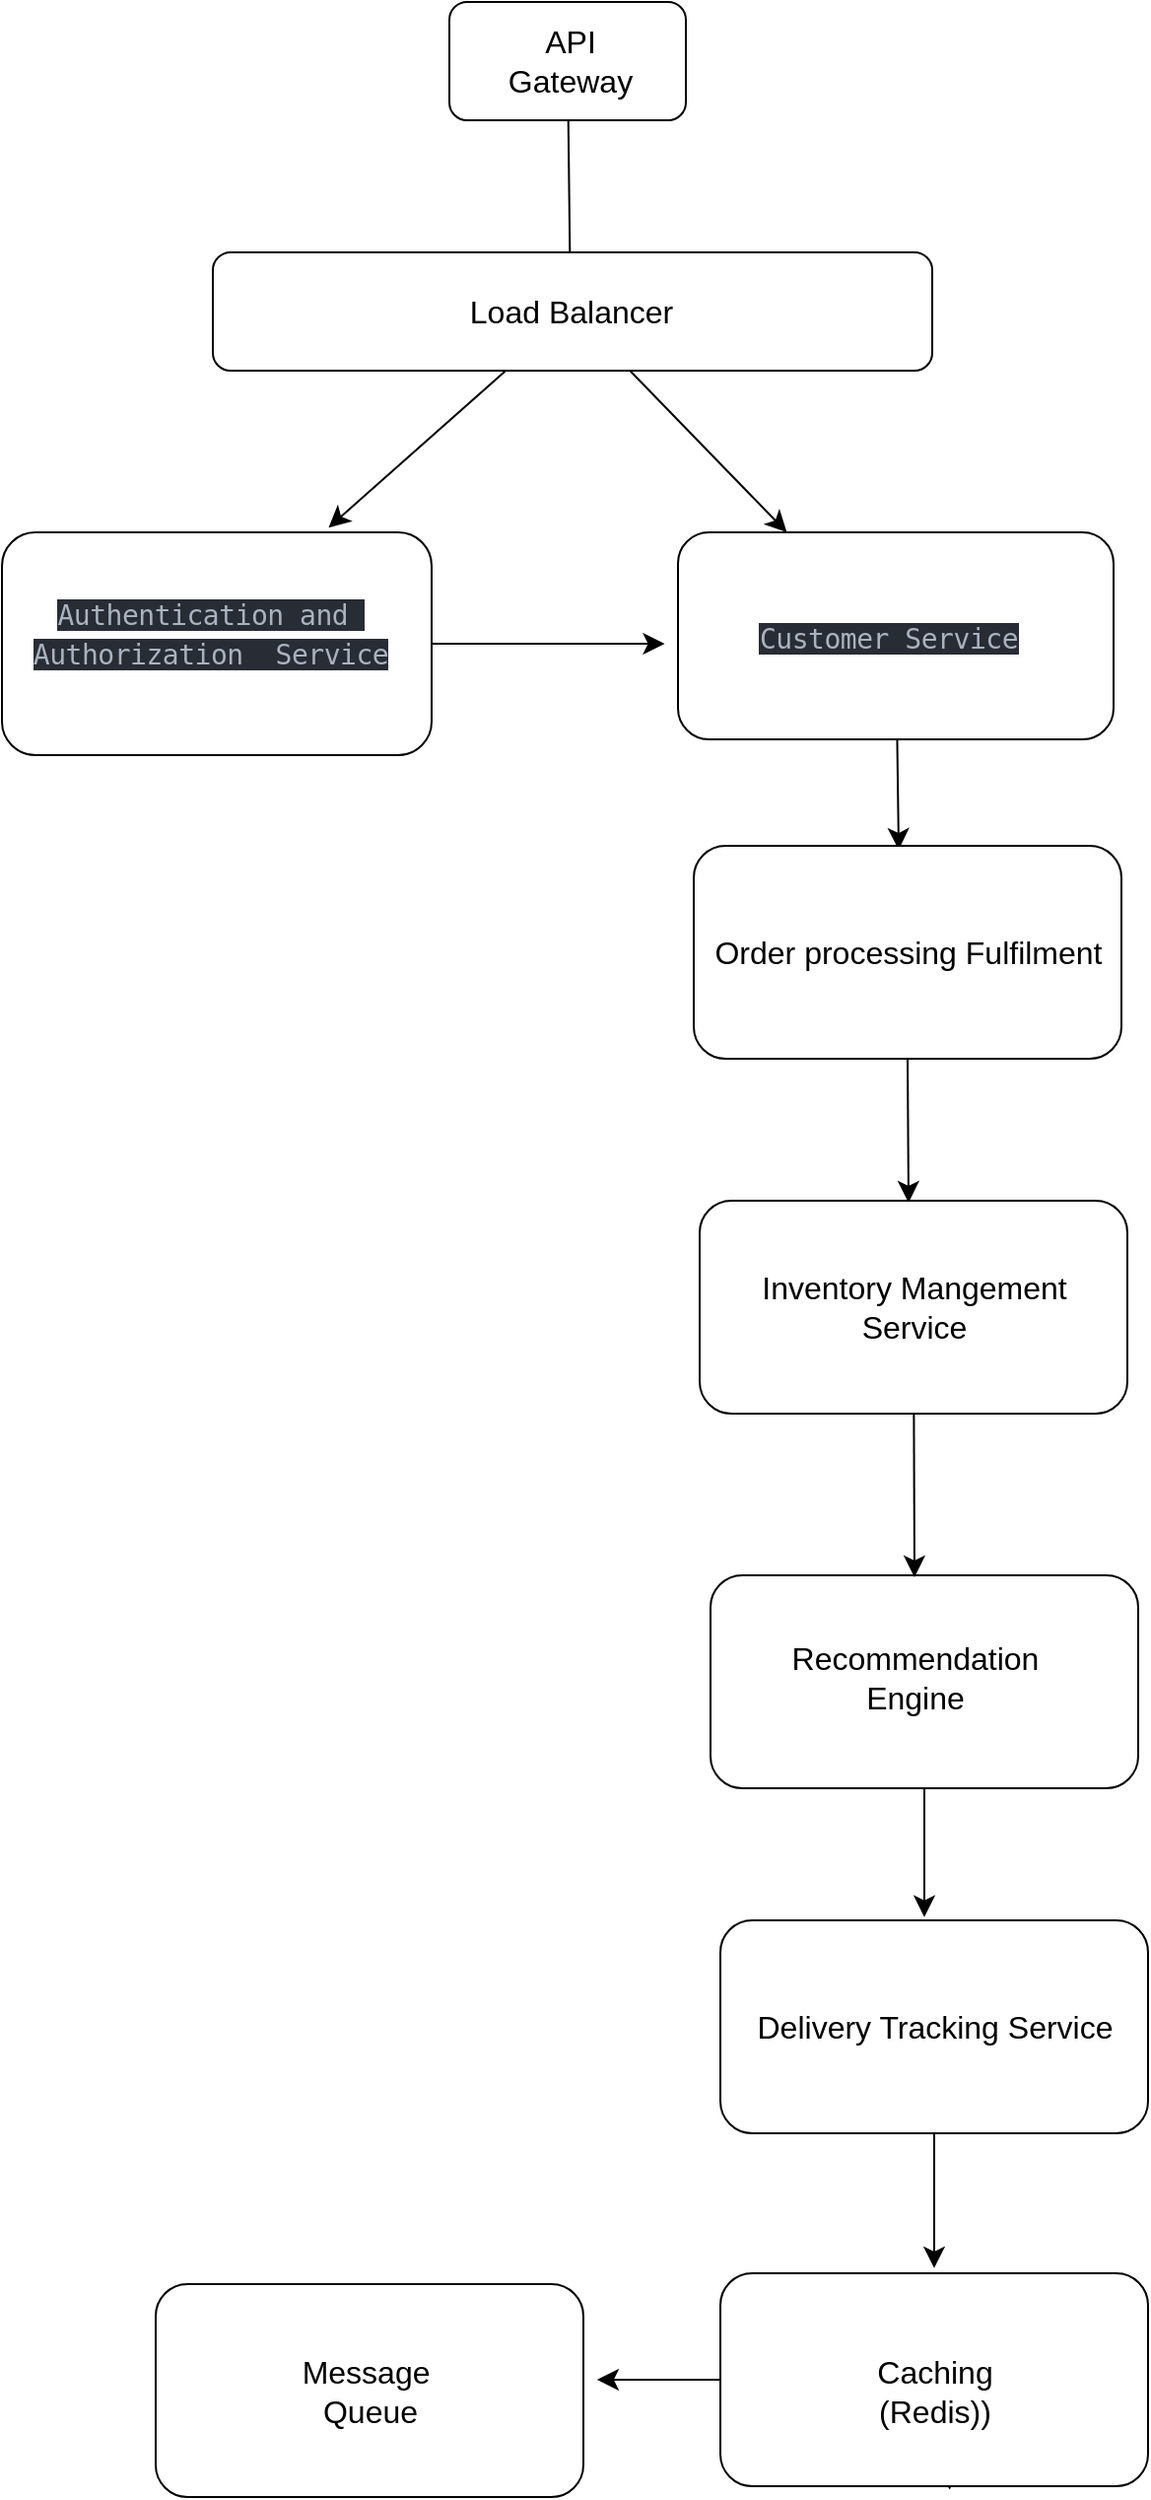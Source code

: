 <mxfile version="24.2.5" type="github">
  <diagram name="Page-1" id="S2Zd7SUTDXQVfa4Ri9lw">
    <mxGraphModel dx="1390" dy="1088" grid="0" gridSize="10" guides="1" tooltips="1" connect="1" arrows="1" fold="1" page="0" pageScale="1" pageWidth="850" pageHeight="1100" math="0" shadow="0">
      <root>
        <mxCell id="0" />
        <mxCell id="1" parent="0" />
        <mxCell id="B4yxiOCJZMTcJZR9WHJV-15" value="" style="edgeStyle=none;curved=1;rounded=0;orthogonalLoop=1;jettySize=auto;html=1;fontSize=12;startSize=8;endSize=8;" edge="1" parent="1" source="B4yxiOCJZMTcJZR9WHJV-1" target="B4yxiOCJZMTcJZR9WHJV-5">
          <mxGeometry relative="1" as="geometry" />
        </mxCell>
        <mxCell id="B4yxiOCJZMTcJZR9WHJV-1" value="" style="rounded=1;whiteSpace=wrap;html=1;" vertex="1" parent="1">
          <mxGeometry x="252" y="41" width="120" height="60" as="geometry" />
        </mxCell>
        <mxCell id="B4yxiOCJZMTcJZR9WHJV-2" value="API Gateway" style="text;strokeColor=none;fillColor=none;html=1;align=center;verticalAlign=middle;whiteSpace=wrap;rounded=0;fontSize=16;" vertex="1" parent="1">
          <mxGeometry x="279" y="56" width="69" height="30" as="geometry" />
        </mxCell>
        <mxCell id="B4yxiOCJZMTcJZR9WHJV-3" value="" style="endArrow=none;html=1;rounded=0;fontSize=12;startSize=8;endSize=8;curved=1;" edge="1" parent="1" target="B4yxiOCJZMTcJZR9WHJV-4">
          <mxGeometry width="50" height="50" relative="1" as="geometry">
            <mxPoint x="316" y="170" as="sourcePoint" />
            <mxPoint x="316" y="101" as="targetPoint" />
          </mxGeometry>
        </mxCell>
        <mxCell id="B4yxiOCJZMTcJZR9WHJV-16" style="edgeStyle=none;curved=1;rounded=0;orthogonalLoop=1;jettySize=auto;html=1;fontSize=12;startSize=8;endSize=8;" edge="1" parent="1" source="B4yxiOCJZMTcJZR9WHJV-4">
          <mxGeometry relative="1" as="geometry">
            <mxPoint x="190.762" y="307.571" as="targetPoint" />
          </mxGeometry>
        </mxCell>
        <mxCell id="B4yxiOCJZMTcJZR9WHJV-17" style="edgeStyle=none;curved=1;rounded=0;orthogonalLoop=1;jettySize=auto;html=1;entryX=0.25;entryY=0;entryDx=0;entryDy=0;fontSize=12;startSize=8;endSize=8;" edge="1" parent="1" source="B4yxiOCJZMTcJZR9WHJV-4" target="B4yxiOCJZMTcJZR9WHJV-12">
          <mxGeometry relative="1" as="geometry" />
        </mxCell>
        <mxCell id="B4yxiOCJZMTcJZR9WHJV-4" value="" style="rounded=1;whiteSpace=wrap;html=1;" vertex="1" parent="1">
          <mxGeometry x="132" y="168" width="365" height="60" as="geometry" />
        </mxCell>
        <mxCell id="B4yxiOCJZMTcJZR9WHJV-5" value="Load Balancer" style="text;html=1;align=center;verticalAlign=middle;whiteSpace=wrap;rounded=0;fontSize=16;" vertex="1" parent="1">
          <mxGeometry x="238.5" y="183" width="150" height="30" as="geometry" />
        </mxCell>
        <mxCell id="B4yxiOCJZMTcJZR9WHJV-8" style="edgeStyle=none;curved=1;rounded=0;orthogonalLoop=1;jettySize=auto;html=1;exitX=0.25;exitY=1;exitDx=0;exitDy=0;entryX=0.298;entryY=1.016;entryDx=0;entryDy=0;entryPerimeter=0;fontSize=12;startSize=8;endSize=8;" edge="1" parent="1">
          <mxGeometry relative="1" as="geometry">
            <mxPoint x="110.5" y="415" as="sourcePoint" />
            <mxPoint x="120.388" y="417.048" as="targetPoint" />
          </mxGeometry>
        </mxCell>
        <mxCell id="B4yxiOCJZMTcJZR9WHJV-18" style="edgeStyle=none;curved=1;rounded=0;orthogonalLoop=1;jettySize=auto;html=1;fontSize=12;startSize=8;endSize=8;" edge="1" parent="1" source="B4yxiOCJZMTcJZR9WHJV-9">
          <mxGeometry relative="1" as="geometry">
            <mxPoint x="361.238" y="366.5" as="targetPoint" />
          </mxGeometry>
        </mxCell>
        <mxCell id="B4yxiOCJZMTcJZR9WHJV-9" value="" style="rounded=1;whiteSpace=wrap;html=1;" vertex="1" parent="1">
          <mxGeometry x="25" y="310" width="218" height="113" as="geometry" />
        </mxCell>
        <mxCell id="B4yxiOCJZMTcJZR9WHJV-11" value="&lt;span style=&quot;color: rgb(171, 178, 191); font-family: &amp;quot;Fira Code&amp;quot;, &amp;quot;Fira Mono&amp;quot;, Menlo, Consolas, &amp;quot;DejaVu Sans Mono&amp;quot;, monospace; font-size: 14px; letter-spacing: -0.24px; text-align: left; white-space: pre; background-color: rgb(40, 44, 52);&quot;&gt;Authentication and &lt;/span&gt;&lt;div style=&quot;text-align: left;&quot;&gt;&lt;font face=&quot;Fira Code, Fira Mono, Menlo, Consolas, DejaVu Sans Mono, monospace&quot; color=&quot;#abb2bf&quot;&gt;&lt;span style=&quot;font-size: 14px; letter-spacing: -0.24px; white-space: pre; background-color: rgb(40, 44, 52);&quot;&gt;Authorization  Service&lt;/span&gt;&lt;/font&gt;&lt;/div&gt;" style="text;html=1;align=center;verticalAlign=middle;whiteSpace=wrap;rounded=0;fontSize=16;" vertex="1" parent="1">
          <mxGeometry x="38" y="346" width="186" height="30" as="geometry" />
        </mxCell>
        <mxCell id="B4yxiOCJZMTcJZR9WHJV-20" style="edgeStyle=none;curved=1;rounded=0;orthogonalLoop=1;jettySize=auto;html=1;fontSize=12;startSize=8;endSize=8;" edge="1" parent="1" source="B4yxiOCJZMTcJZR9WHJV-12">
          <mxGeometry relative="1" as="geometry">
            <mxPoint x="480" y="471" as="targetPoint" />
          </mxGeometry>
        </mxCell>
        <mxCell id="B4yxiOCJZMTcJZR9WHJV-12" value="" style="rounded=1;whiteSpace=wrap;html=1;" vertex="1" parent="1">
          <mxGeometry x="368" y="310" width="221" height="105" as="geometry" />
        </mxCell>
        <mxCell id="B4yxiOCJZMTcJZR9WHJV-13" value="&lt;div style=&quot;text-align: left;&quot;&gt;&lt;font face=&quot;Fira Code, Fira Mono, Menlo, Consolas, DejaVu Sans Mono, monospace&quot; color=&quot;#abb2bf&quot;&gt;&lt;span style=&quot;font-size: 14px; letter-spacing: -0.24px; white-space: pre; background-color: rgb(40, 44, 52);&quot;&gt;Customer Service&lt;/span&gt;&lt;/font&gt;&lt;/div&gt;" style="text;html=1;align=center;verticalAlign=middle;whiteSpace=wrap;rounded=0;fontSize=16;" vertex="1" parent="1">
          <mxGeometry x="389.5" y="327.75" width="169.5" height="69.5" as="geometry" />
        </mxCell>
        <mxCell id="B4yxiOCJZMTcJZR9WHJV-23" style="edgeStyle=none;curved=1;rounded=0;orthogonalLoop=1;jettySize=auto;html=1;exitX=0.5;exitY=1;exitDx=0;exitDy=0;fontSize=12;startSize=8;endSize=8;" edge="1" parent="1" source="B4yxiOCJZMTcJZR9WHJV-19">
          <mxGeometry relative="1" as="geometry">
            <mxPoint x="485" y="650" as="targetPoint" />
          </mxGeometry>
        </mxCell>
        <mxCell id="B4yxiOCJZMTcJZR9WHJV-19" value="" style="rounded=1;whiteSpace=wrap;html=1;" vertex="1" parent="1">
          <mxGeometry x="376" y="469" width="217" height="108" as="geometry" />
        </mxCell>
        <mxCell id="B4yxiOCJZMTcJZR9WHJV-22" value="Order processing Fulfilment" style="text;html=1;align=center;verticalAlign=middle;whiteSpace=wrap;rounded=0;fontSize=16;" vertex="1" parent="1">
          <mxGeometry x="384.5" y="490" width="200" height="66" as="geometry" />
        </mxCell>
        <mxCell id="B4yxiOCJZMTcJZR9WHJV-24" value="" style="rounded=1;whiteSpace=wrap;html=1;" vertex="1" parent="1">
          <mxGeometry x="379" y="649" width="217" height="108" as="geometry" />
        </mxCell>
        <mxCell id="B4yxiOCJZMTcJZR9WHJV-25" value="Inventory Mangement Service" style="text;html=1;align=center;verticalAlign=middle;whiteSpace=wrap;rounded=0;fontSize=16;" vertex="1" parent="1">
          <mxGeometry x="387" y="664.5" width="202" height="77" as="geometry" />
        </mxCell>
        <mxCell id="B4yxiOCJZMTcJZR9WHJV-31" style="edgeStyle=none;curved=1;rounded=0;orthogonalLoop=1;jettySize=auto;html=1;fontSize=12;startSize=8;endSize=8;" edge="1" parent="1" source="B4yxiOCJZMTcJZR9WHJV-27">
          <mxGeometry relative="1" as="geometry">
            <mxPoint x="493" y="1012.333" as="targetPoint" />
          </mxGeometry>
        </mxCell>
        <mxCell id="B4yxiOCJZMTcJZR9WHJV-27" value="" style="rounded=1;whiteSpace=wrap;html=1;" vertex="1" parent="1">
          <mxGeometry x="384.5" y="839" width="217" height="108" as="geometry" />
        </mxCell>
        <mxCell id="B4yxiOCJZMTcJZR9WHJV-29" style="edgeStyle=none;curved=1;rounded=0;orthogonalLoop=1;jettySize=auto;html=1;fontSize=12;startSize=8;endSize=8;" edge="1" parent="1" source="B4yxiOCJZMTcJZR9WHJV-24">
          <mxGeometry relative="1" as="geometry">
            <mxPoint x="488" y="840" as="targetPoint" />
          </mxGeometry>
        </mxCell>
        <mxCell id="B4yxiOCJZMTcJZR9WHJV-30" value="Recommendation Engine" style="text;html=1;align=center;verticalAlign=middle;whiteSpace=wrap;rounded=0;fontSize=16;" vertex="1" parent="1">
          <mxGeometry x="407.5" y="864" width="161" height="53" as="geometry" />
        </mxCell>
        <mxCell id="B4yxiOCJZMTcJZR9WHJV-34" style="edgeStyle=none;curved=1;rounded=0;orthogonalLoop=1;jettySize=auto;html=1;fontSize=12;startSize=8;endSize=8;" edge="1" parent="1" source="B4yxiOCJZMTcJZR9WHJV-32">
          <mxGeometry relative="1" as="geometry">
            <mxPoint x="498" y="1190.429" as="targetPoint" />
          </mxGeometry>
        </mxCell>
        <mxCell id="B4yxiOCJZMTcJZR9WHJV-32" value="" style="rounded=1;whiteSpace=wrap;html=1;" vertex="1" parent="1">
          <mxGeometry x="389.5" y="1014" width="217" height="108" as="geometry" />
        </mxCell>
        <mxCell id="B4yxiOCJZMTcJZR9WHJV-33" value="Delivery Tracking Service" style="text;html=1;align=center;verticalAlign=middle;whiteSpace=wrap;rounded=0;fontSize=16;" vertex="1" parent="1">
          <mxGeometry x="400.5" y="1041.5" width="195" height="53" as="geometry" />
        </mxCell>
        <mxCell id="B4yxiOCJZMTcJZR9WHJV-38" style="edgeStyle=none;curved=1;rounded=0;orthogonalLoop=1;jettySize=auto;html=1;fontSize=12;startSize=8;endSize=8;" edge="1" parent="1" source="B4yxiOCJZMTcJZR9WHJV-36">
          <mxGeometry relative="1" as="geometry">
            <mxPoint x="506.0" y="1302.809" as="targetPoint" />
          </mxGeometry>
        </mxCell>
        <mxCell id="B4yxiOCJZMTcJZR9WHJV-39" style="edgeStyle=none;curved=1;rounded=0;orthogonalLoop=1;jettySize=auto;html=1;fontSize=12;startSize=8;endSize=8;" edge="1" parent="1" source="B4yxiOCJZMTcJZR9WHJV-36">
          <mxGeometry relative="1" as="geometry">
            <mxPoint x="326.952" y="1247" as="targetPoint" />
          </mxGeometry>
        </mxCell>
        <mxCell id="B4yxiOCJZMTcJZR9WHJV-36" value="" style="rounded=1;whiteSpace=wrap;html=1;" vertex="1" parent="1">
          <mxGeometry x="389.5" y="1193" width="217" height="108" as="geometry" />
        </mxCell>
        <mxCell id="B4yxiOCJZMTcJZR9WHJV-37" value="Caching&lt;div&gt;(Redis))&lt;/div&gt;" style="text;html=1;align=center;verticalAlign=middle;whiteSpace=wrap;rounded=0;fontSize=16;" vertex="1" parent="1">
          <mxGeometry x="418.5" y="1225" width="159" height="55" as="geometry" />
        </mxCell>
        <mxCell id="B4yxiOCJZMTcJZR9WHJV-41" value="" style="rounded=1;whiteSpace=wrap;html=1;" vertex="1" parent="1">
          <mxGeometry x="103" y="1198.5" width="217" height="108" as="geometry" />
        </mxCell>
        <mxCell id="B4yxiOCJZMTcJZR9WHJV-42" value="Message&amp;nbsp;&lt;div&gt;Queue&lt;/div&gt;" style="text;html=1;align=center;verticalAlign=middle;whiteSpace=wrap;rounded=0;fontSize=16;" vertex="1" parent="1">
          <mxGeometry x="141.5" y="1220.5" width="140" height="64" as="geometry" />
        </mxCell>
      </root>
    </mxGraphModel>
  </diagram>
</mxfile>
